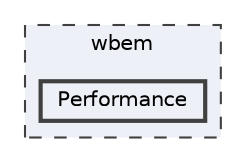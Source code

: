 digraph "wbem/Performance"
{
 // LATEX_PDF_SIZE
  bgcolor="transparent";
  edge [fontname=Helvetica,fontsize=10,labelfontname=Helvetica,labelfontsize=10];
  node [fontname=Helvetica,fontsize=10,shape=box,height=0.2,width=0.4];
  compound=true
  subgraph clusterdir_e2eeb8f1eeed014ad0473a1493c9de21 {
    graph [ bgcolor="#edf0f7", pencolor="grey25", label="wbem", fontname=Helvetica,fontsize=10 style="filled,dashed", URL="dir_e2eeb8f1eeed014ad0473a1493c9de21.html",tooltip=""]
  dir_171f6303bba210f36d6b2aad80d60f21 [label="Performance", fillcolor="#edf0f7", color="grey25", style="filled,bold", URL="dir_171f6303bba210f36d6b2aad80d60f21.html",tooltip=""];
  }
}
